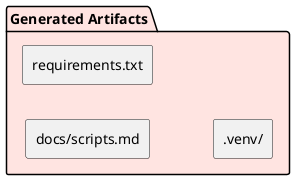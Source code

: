 ```puml
@startuml
skinparam componentStyle rectangle
skinparam defaultTextAlignment center
skinparam wrapWidth 180
skinparam linetype ortho
left to right direction

package "Generated Artifacts" #MistyRose {
  [docs/scripts.md]
  [requirements.txt]
  [.venv/]
}
@enduml
